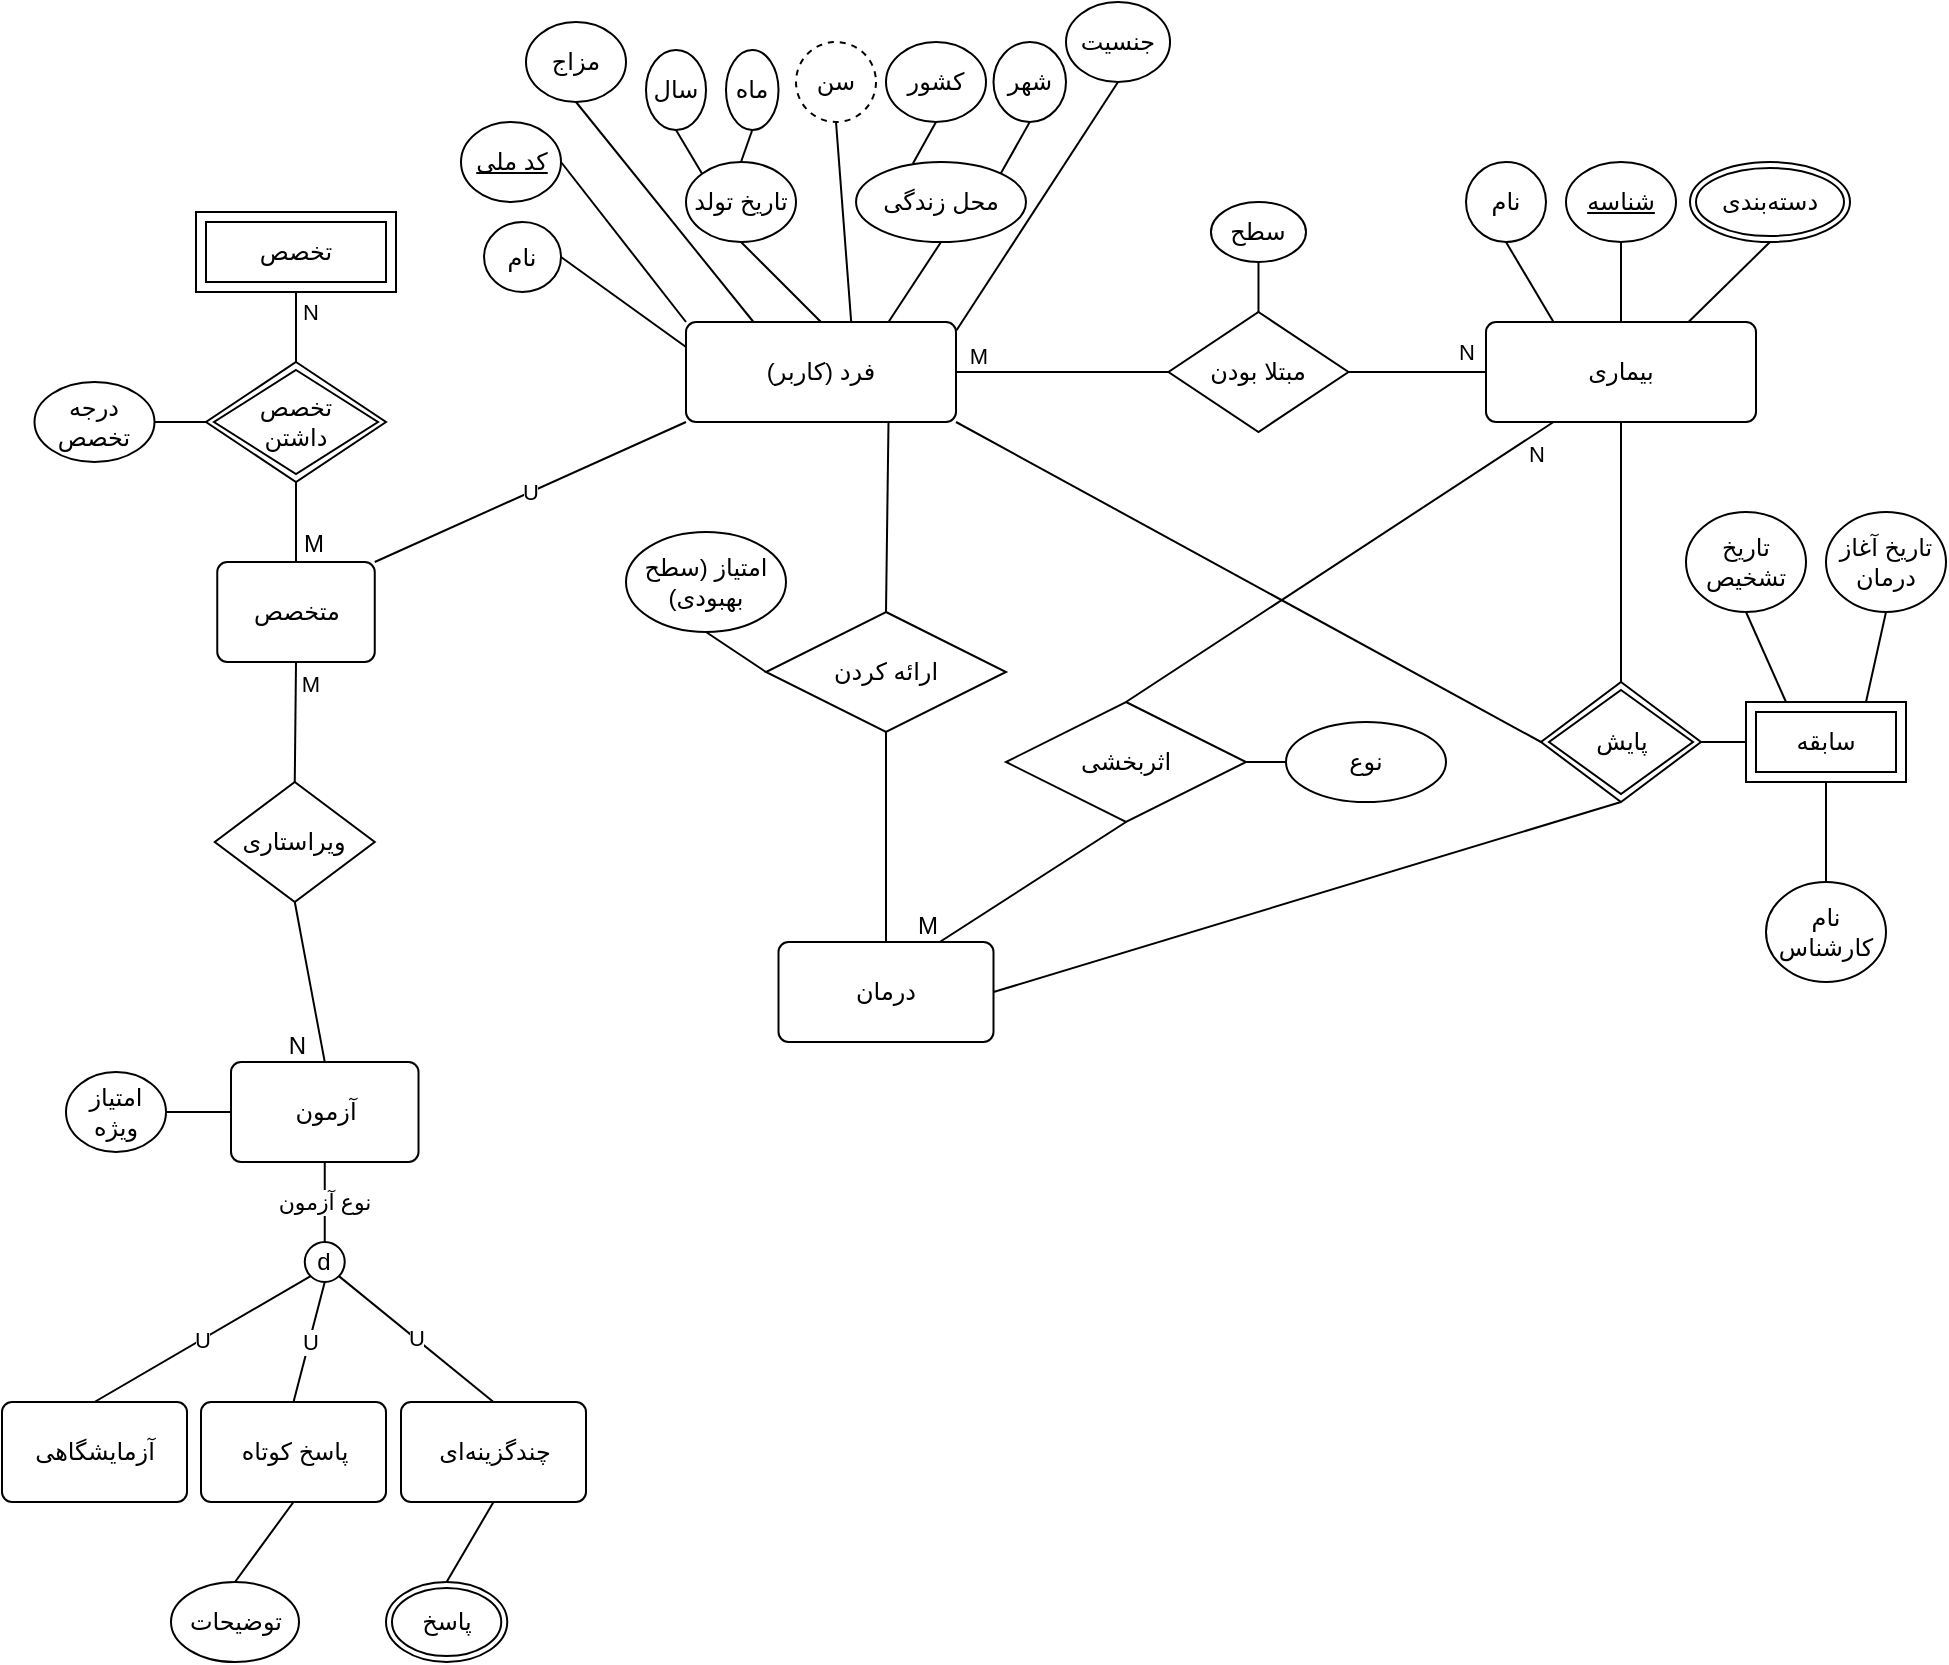 <mxfile compressed="false" version="16.0.0" type="device">
  <diagram id="R2lEEEUBdFMjLlhIrx00" name="Page-1">
    <mxGraphModel dx="347" dy="1337" grid="1" gridSize="10" guides="1" tooltips="1" connect="1" arrows="1" fold="1" page="1" pageScale="1" pageWidth="850" pageHeight="1100" math="0" shadow="0" extFonts="Permanent Marker^https://fonts.googleapis.com/css?family=Permanent+Marker">
      <root>
        <mxCell id="0" />
        <mxCell id="1" parent="0" />
        <mxCell id="sVlaK4R8TNGXsEOWWM8I-3" value="&lt;div&gt;فرد (کاربر)&lt;/div&gt;" style="rounded=1;arcSize=10;whiteSpace=wrap;html=1;align=center;" parent="1" vertex="1">
          <mxGeometry x="350" y="110" width="135" height="50" as="geometry" />
        </mxCell>
        <mxCell id="sVlaK4R8TNGXsEOWWM8I-7" value="" style="endArrow=none;html=1;rounded=0;exitX=1.002;exitY=0.083;exitDx=0;exitDy=0;entryX=0.5;entryY=1;entryDx=0;entryDy=0;exitPerimeter=0;" parent="1" source="sVlaK4R8TNGXsEOWWM8I-3" target="sVlaK4R8TNGXsEOWWM8I-8" edge="1">
          <mxGeometry relative="1" as="geometry">
            <mxPoint x="310" y="140" as="sourcePoint" />
            <mxPoint x="440" y="120" as="targetPoint" />
          </mxGeometry>
        </mxCell>
        <mxCell id="sVlaK4R8TNGXsEOWWM8I-8" value="&lt;div&gt;جنسیت&lt;/div&gt;" style="ellipse;whiteSpace=wrap;html=1;align=center;" parent="1" vertex="1">
          <mxGeometry x="540" y="-50" width="52.02" height="40" as="geometry" />
        </mxCell>
        <mxCell id="sVlaK4R8TNGXsEOWWM8I-9" value="" style="endArrow=none;html=1;rounded=0;exitX=0.75;exitY=0;exitDx=0;exitDy=0;entryX=0.5;entryY=1;entryDx=0;entryDy=0;" parent="1" source="sVlaK4R8TNGXsEOWWM8I-3" target="sVlaK4R8TNGXsEOWWM8I-10" edge="1">
          <mxGeometry relative="1" as="geometry">
            <mxPoint x="437.995" y="110.0" as="sourcePoint" />
            <mxPoint x="364.98" y="121.92" as="targetPoint" />
          </mxGeometry>
        </mxCell>
        <mxCell id="sVlaK4R8TNGXsEOWWM8I-10" value="&lt;div&gt;محل زندگی&lt;/div&gt;" style="ellipse;whiteSpace=wrap;html=1;align=center;" parent="1" vertex="1">
          <mxGeometry x="435.02" y="30" width="84.98" height="40" as="geometry" />
        </mxCell>
        <mxCell id="sVlaK4R8TNGXsEOWWM8I-11" value="" style="endArrow=none;html=1;rounded=0;entryX=0.334;entryY=0.021;entryDx=0;entryDy=0;exitX=0.5;exitY=1;exitDx=0;exitDy=0;entryPerimeter=0;" parent="1" source="sVlaK4R8TNGXsEOWWM8I-14" target="sVlaK4R8TNGXsEOWWM8I-10" edge="1">
          <mxGeometry relative="1" as="geometry">
            <mxPoint x="410" y="-50" as="sourcePoint" />
            <mxPoint x="470" y="40" as="targetPoint" />
          </mxGeometry>
        </mxCell>
        <mxCell id="sVlaK4R8TNGXsEOWWM8I-12" value="" style="endArrow=none;html=1;rounded=0;entryX=1;entryY=0;entryDx=0;entryDy=0;exitX=0.5;exitY=1;exitDx=0;exitDy=0;" parent="1" source="sVlaK4R8TNGXsEOWWM8I-13" target="sVlaK4R8TNGXsEOWWM8I-10" edge="1">
          <mxGeometry relative="1" as="geometry">
            <mxPoint x="510" y="-50" as="sourcePoint" />
            <mxPoint x="442.484" y="45.84" as="targetPoint" />
          </mxGeometry>
        </mxCell>
        <mxCell id="sVlaK4R8TNGXsEOWWM8I-13" value="&lt;div&gt;شهر&lt;/div&gt;" style="ellipse;whiteSpace=wrap;html=1;align=center;" parent="1" vertex="1">
          <mxGeometry x="503.75" y="-30" width="36.25" height="40" as="geometry" />
        </mxCell>
        <mxCell id="sVlaK4R8TNGXsEOWWM8I-14" value="کشور" style="ellipse;whiteSpace=wrap;html=1;align=center;" parent="1" vertex="1">
          <mxGeometry x="450" y="-30" width="50" height="40" as="geometry" />
        </mxCell>
        <mxCell id="sVlaK4R8TNGXsEOWWM8I-15" value="" style="endArrow=none;html=1;rounded=0;entryX=0.5;entryY=0;entryDx=0;entryDy=0;exitX=0.5;exitY=1;exitDx=0;exitDy=0;" parent="1" source="sVlaK4R8TNGXsEOWWM8I-16" target="sVlaK4R8TNGXsEOWWM8I-3" edge="1">
          <mxGeometry relative="1" as="geometry">
            <mxPoint x="380" y="50" as="sourcePoint" />
            <mxPoint x="470" y="40" as="targetPoint" />
          </mxGeometry>
        </mxCell>
        <mxCell id="sVlaK4R8TNGXsEOWWM8I-16" value="تاریخ تولد" style="ellipse;whiteSpace=wrap;html=1;align=center;" parent="1" vertex="1">
          <mxGeometry x="350" y="30" width="55" height="40" as="geometry" />
        </mxCell>
        <mxCell id="sVlaK4R8TNGXsEOWWM8I-18" value="مزاج" style="ellipse;whiteSpace=wrap;html=1;align=center;" parent="1" vertex="1">
          <mxGeometry x="270" y="-40" width="50" height="40" as="geometry" />
        </mxCell>
        <mxCell id="sVlaK4R8TNGXsEOWWM8I-20" value="" style="endArrow=none;html=1;rounded=0;exitX=0.5;exitY=1;exitDx=0;exitDy=0;entryX=0.25;entryY=0;entryDx=0;entryDy=0;" parent="1" source="sVlaK4R8TNGXsEOWWM8I-18" target="sVlaK4R8TNGXsEOWWM8I-3" edge="1">
          <mxGeometry relative="1" as="geometry">
            <mxPoint x="310" y="40" as="sourcePoint" />
            <mxPoint x="470" y="40" as="targetPoint" />
          </mxGeometry>
        </mxCell>
        <mxCell id="sVlaK4R8TNGXsEOWWM8I-24" value="U" style="endArrow=none;html=1;rounded=0;entryX=0;entryY=1;entryDx=0;entryDy=0;exitX=1;exitY=0;exitDx=0;exitDy=0;" parent="1" source="sVlaK4R8TNGXsEOWWM8I-25" target="sVlaK4R8TNGXsEOWWM8I-3" edge="1">
          <mxGeometry width="50" height="50" relative="1" as="geometry">
            <mxPoint x="350" y="280" as="sourcePoint" />
            <mxPoint x="382.5" y="200" as="targetPoint" />
          </mxGeometry>
        </mxCell>
        <mxCell id="sVlaK4R8TNGXsEOWWM8I-25" value="&lt;div&gt;متخصص&lt;/div&gt;" style="rounded=1;arcSize=10;whiteSpace=wrap;html=1;align=center;" parent="1" vertex="1">
          <mxGeometry x="115.63" y="230" width="78.75" height="50" as="geometry" />
        </mxCell>
        <mxCell id="sVlaK4R8TNGXsEOWWM8I-28" value="" style="endArrow=none;html=1;rounded=0;exitX=0;exitY=0.5;exitDx=0;exitDy=0;entryX=1;entryY=0.5;entryDx=0;entryDy=0;" parent="1" source="sVlaK4R8TNGXsEOWWM8I-153" target="sVlaK4R8TNGXsEOWWM8I-29" edge="1">
          <mxGeometry relative="1" as="geometry">
            <mxPoint x="105.389" y="155.79" as="sourcePoint" />
            <mxPoint x="49.73" y="270" as="targetPoint" />
          </mxGeometry>
        </mxCell>
        <mxCell id="sVlaK4R8TNGXsEOWWM8I-29" value="&lt;div&gt;درجه تخصص&lt;/div&gt;" style="ellipse;whiteSpace=wrap;html=1;align=center;" parent="1" vertex="1">
          <mxGeometry x="24.25" y="140" width="60" height="40" as="geometry" />
        </mxCell>
        <mxCell id="sVlaK4R8TNGXsEOWWM8I-36" value="&lt;div&gt;بیماری&lt;/div&gt;" style="rounded=1;arcSize=10;whiteSpace=wrap;html=1;align=center;" parent="1" vertex="1">
          <mxGeometry x="750" y="110" width="135" height="50" as="geometry" />
        </mxCell>
        <mxCell id="sVlaK4R8TNGXsEOWWM8I-37" value="درمان" style="rounded=1;arcSize=10;whiteSpace=wrap;html=1;align=center;" parent="1" vertex="1">
          <mxGeometry x="396.25" y="420" width="107.5" height="50" as="geometry" />
        </mxCell>
        <mxCell id="sVlaK4R8TNGXsEOWWM8I-38" value="آزمون" style="rounded=1;arcSize=10;whiteSpace=wrap;html=1;align=center;" parent="1" vertex="1">
          <mxGeometry x="122.5" y="480" width="93.75" height="50" as="geometry" />
        </mxCell>
        <mxCell id="sVlaK4R8TNGXsEOWWM8I-39" value="سابقه" style="shape=ext;margin=3;double=1;whiteSpace=wrap;html=1;align=center;" parent="1" vertex="1">
          <mxGeometry x="880" y="300" width="80" height="40" as="geometry" />
        </mxCell>
        <mxCell id="sVlaK4R8TNGXsEOWWM8I-41" value="" style="endArrow=none;html=1;rounded=0;exitX=0.5;exitY=0;exitDx=0;exitDy=0;entryX=0.5;entryY=1;entryDx=0;entryDy=0;" parent="1" source="sVlaK4R8TNGXsEOWWM8I-43" target="sVlaK4R8TNGXsEOWWM8I-42" edge="1">
          <mxGeometry relative="1" as="geometry">
            <mxPoint x="650" y="84.15" as="sourcePoint" />
            <mxPoint x="629.73" y="90" as="targetPoint" />
          </mxGeometry>
        </mxCell>
        <mxCell id="sVlaK4R8TNGXsEOWWM8I-42" value="&lt;div&gt;سطح&lt;/div&gt;" style="ellipse;whiteSpace=wrap;html=1;align=center;" parent="1" vertex="1">
          <mxGeometry x="612.48" y="50" width="47.52" height="30" as="geometry" />
        </mxCell>
        <mxCell id="sVlaK4R8TNGXsEOWWM8I-43" value="مبتلا بودن" style="shape=rhombus;perimeter=rhombusPerimeter;whiteSpace=wrap;html=1;align=center;" parent="1" vertex="1">
          <mxGeometry x="591.24" y="105" width="90" height="60" as="geometry" />
        </mxCell>
        <mxCell id="sVlaK4R8TNGXsEOWWM8I-45" value="" style="endArrow=none;html=1;rounded=0;entryX=0;entryY=0.5;entryDx=0;entryDy=0;exitX=1;exitY=0.5;exitDx=0;exitDy=0;" parent="1" source="sVlaK4R8TNGXsEOWWM8I-43" target="sVlaK4R8TNGXsEOWWM8I-36" edge="1">
          <mxGeometry relative="1" as="geometry">
            <mxPoint x="470" y="145" as="sourcePoint" />
            <mxPoint x="530" y="145" as="targetPoint" />
          </mxGeometry>
        </mxCell>
        <mxCell id="sVlaK4R8TNGXsEOWWM8I-123" value="&lt;div&gt;N&lt;/div&gt;" style="edgeLabel;html=1;align=center;verticalAlign=middle;resizable=0;points=[];labelBackgroundColor=none;" parent="sVlaK4R8TNGXsEOWWM8I-45" vertex="1" connectable="0">
          <mxGeometry x="0.759" y="1" relative="1" as="geometry">
            <mxPoint x="-2" y="-9" as="offset" />
          </mxGeometry>
        </mxCell>
        <mxCell id="sVlaK4R8TNGXsEOWWM8I-46" value="ویراستاری" style="shape=rhombus;perimeter=rhombusPerimeter;whiteSpace=wrap;html=1;align=center;" parent="1" vertex="1">
          <mxGeometry x="114.38" y="340" width="80" height="60" as="geometry" />
        </mxCell>
        <mxCell id="sVlaK4R8TNGXsEOWWM8I-47" value="" style="endArrow=none;html=1;rounded=0;exitX=0.5;exitY=1;exitDx=0;exitDy=0;entryX=0.5;entryY=0;entryDx=0;entryDy=0;" parent="1" source="sVlaK4R8TNGXsEOWWM8I-25" target="sVlaK4R8TNGXsEOWWM8I-46" edge="1">
          <mxGeometry relative="1" as="geometry">
            <mxPoint x="230" y="360" as="sourcePoint" />
            <mxPoint x="390" y="360" as="targetPoint" />
          </mxGeometry>
        </mxCell>
        <mxCell id="sVlaK4R8TNGXsEOWWM8I-88" value="M" style="edgeLabel;html=1;align=center;verticalAlign=middle;resizable=0;points=[];labelBackgroundColor=none;" parent="sVlaK4R8TNGXsEOWWM8I-47" vertex="1" connectable="0">
          <mxGeometry x="-0.886" y="2" relative="1" as="geometry">
            <mxPoint x="5" y="7" as="offset" />
          </mxGeometry>
        </mxCell>
        <mxCell id="sVlaK4R8TNGXsEOWWM8I-49" value="نوع آزمون" style="endArrow=none;html=1;rounded=0;exitX=0.5;exitY=1;exitDx=0;exitDy=0;entryX=0.5;entryY=0;entryDx=0;entryDy=0;" parent="1" source="sVlaK4R8TNGXsEOWWM8I-38" target="sVlaK4R8TNGXsEOWWM8I-50" edge="1">
          <mxGeometry relative="1" as="geometry">
            <mxPoint x="200" y="540" as="sourcePoint" />
            <mxPoint x="175.5" y="610" as="targetPoint" />
          </mxGeometry>
        </mxCell>
        <mxCell id="sVlaK4R8TNGXsEOWWM8I-50" value="d" style="ellipse;whiteSpace=wrap;html=1;aspect=fixed;" parent="1" vertex="1">
          <mxGeometry x="159.38" y="570" width="20" height="20" as="geometry" />
        </mxCell>
        <mxCell id="sVlaK4R8TNGXsEOWWM8I-51" value="U" style="endArrow=none;html=1;rounded=0;entryX=0;entryY=1;entryDx=0;entryDy=0;exitX=0.5;exitY=0;exitDx=0;exitDy=0;" parent="1" source="sVlaK4R8TNGXsEOWWM8I-54" target="sVlaK4R8TNGXsEOWWM8I-50" edge="1">
          <mxGeometry width="50" height="50" relative="1" as="geometry">
            <mxPoint x="107.5" y="640" as="sourcePoint" />
            <mxPoint x="177.929" y="597.071" as="targetPoint" />
          </mxGeometry>
        </mxCell>
        <mxCell id="sVlaK4R8TNGXsEOWWM8I-54" value="آزمایشگاهی" style="rounded=1;arcSize=10;whiteSpace=wrap;html=1;align=center;" parent="1" vertex="1">
          <mxGeometry x="8" y="650" width="92.5" height="50" as="geometry" />
        </mxCell>
        <mxCell id="sVlaK4R8TNGXsEOWWM8I-55" value="پاسخ کوتاه" style="rounded=1;arcSize=10;whiteSpace=wrap;html=1;align=center;" parent="1" vertex="1">
          <mxGeometry x="107.5" y="650" width="92.5" height="50" as="geometry" />
        </mxCell>
        <mxCell id="sVlaK4R8TNGXsEOWWM8I-56" value="چندگزینه‌ای" style="rounded=1;arcSize=10;whiteSpace=wrap;html=1;align=center;" parent="1" vertex="1">
          <mxGeometry x="207.5" y="650" width="92.5" height="50" as="geometry" />
        </mxCell>
        <mxCell id="sVlaK4R8TNGXsEOWWM8I-57" value="U" style="endArrow=none;html=1;rounded=0;entryX=0.5;entryY=1;entryDx=0;entryDy=0;exitX=0.5;exitY=0;exitDx=0;exitDy=0;" parent="1" source="sVlaK4R8TNGXsEOWWM8I-55" target="sVlaK4R8TNGXsEOWWM8I-50" edge="1">
          <mxGeometry width="50" height="50" relative="1" as="geometry">
            <mxPoint x="110.0" y="660" as="sourcePoint" />
            <mxPoint x="209.179" y="597.071" as="targetPoint" />
          </mxGeometry>
        </mxCell>
        <mxCell id="sVlaK4R8TNGXsEOWWM8I-58" value="U" style="endArrow=none;html=1;rounded=0;entryX=1;entryY=1;entryDx=0;entryDy=0;exitX=0.5;exitY=0;exitDx=0;exitDy=0;" parent="1" source="sVlaK4R8TNGXsEOWWM8I-56" target="sVlaK4R8TNGXsEOWWM8I-50" edge="1">
          <mxGeometry width="50" height="50" relative="1" as="geometry">
            <mxPoint x="120.0" y="670" as="sourcePoint" />
            <mxPoint x="219.179" y="607.071" as="targetPoint" />
          </mxGeometry>
        </mxCell>
        <mxCell id="sVlaK4R8TNGXsEOWWM8I-59" value="" style="endArrow=none;html=1;rounded=0;entryX=0.5;entryY=1;entryDx=0;entryDy=0;exitX=0.5;exitY=0;exitDx=0;exitDy=0;" parent="1" source="sVlaK4R8TNGXsEOWWM8I-60" target="sVlaK4R8TNGXsEOWWM8I-56" edge="1">
          <mxGeometry relative="1" as="geometry">
            <mxPoint x="314" y="740" as="sourcePoint" />
            <mxPoint x="370" y="710" as="targetPoint" />
          </mxGeometry>
        </mxCell>
        <mxCell id="sVlaK4R8TNGXsEOWWM8I-60" value="پاسخ" style="ellipse;shape=doubleEllipse;margin=3;whiteSpace=wrap;html=1;align=center;" parent="1" vertex="1">
          <mxGeometry x="200" y="740" width="60.63" height="40" as="geometry" />
        </mxCell>
        <mxCell id="sVlaK4R8TNGXsEOWWM8I-61" value="" style="endArrow=none;html=1;rounded=0;exitX=0.5;exitY=1;exitDx=0;exitDy=0;entryX=0.5;entryY=0;entryDx=0;entryDy=0;" parent="1" source="sVlaK4R8TNGXsEOWWM8I-55" target="sVlaK4R8TNGXsEOWWM8I-62" edge="1">
          <mxGeometry relative="1" as="geometry">
            <mxPoint x="140" y="740" as="sourcePoint" />
            <mxPoint x="206" y="740" as="targetPoint" />
          </mxGeometry>
        </mxCell>
        <mxCell id="sVlaK4R8TNGXsEOWWM8I-62" value="توضیحات" style="ellipse;whiteSpace=wrap;html=1;align=center;" parent="1" vertex="1">
          <mxGeometry x="92.5" y="740" width="64" height="40" as="geometry" />
        </mxCell>
        <mxCell id="sVlaK4R8TNGXsEOWWM8I-63" value="" style="endArrow=none;html=1;rounded=0;entryX=0;entryY=0.5;entryDx=0;entryDy=0;exitX=1;exitY=0.5;exitDx=0;exitDy=0;" parent="1" source="sVlaK4R8TNGXsEOWWM8I-64" target="sVlaK4R8TNGXsEOWWM8I-38" edge="1">
          <mxGeometry relative="1" as="geometry">
            <mxPoint x="90" y="505" as="sourcePoint" />
            <mxPoint x="180" y="520" as="targetPoint" />
          </mxGeometry>
        </mxCell>
        <mxCell id="sVlaK4R8TNGXsEOWWM8I-64" value="امتیاز ویژه" style="ellipse;whiteSpace=wrap;html=1;align=center;" parent="1" vertex="1">
          <mxGeometry x="40" y="485" width="50" height="40" as="geometry" />
        </mxCell>
        <mxCell id="sVlaK4R8TNGXsEOWWM8I-68" value="" style="endArrow=none;html=1;rounded=0;exitX=0.5;exitY=1;exitDx=0;exitDy=0;entryX=0.5;entryY=0;entryDx=0;entryDy=0;" parent="1" source="sVlaK4R8TNGXsEOWWM8I-46" target="sVlaK4R8TNGXsEOWWM8I-38" edge="1">
          <mxGeometry relative="1" as="geometry">
            <mxPoint x="210" y="450" as="sourcePoint" />
            <mxPoint x="370" y="450" as="targetPoint" />
          </mxGeometry>
        </mxCell>
        <mxCell id="sVlaK4R8TNGXsEOWWM8I-69" value="" style="resizable=0;html=1;align=left;verticalAlign=bottom;" parent="sVlaK4R8TNGXsEOWWM8I-68" connectable="0" vertex="1">
          <mxGeometry x="-1" relative="1" as="geometry" />
        </mxCell>
        <mxCell id="sVlaK4R8TNGXsEOWWM8I-70" value="N" style="resizable=0;html=1;align=right;verticalAlign=bottom;" parent="sVlaK4R8TNGXsEOWWM8I-68" connectable="0" vertex="1">
          <mxGeometry x="1" relative="1" as="geometry">
            <mxPoint x="-9" as="offset" />
          </mxGeometry>
        </mxCell>
        <mxCell id="sVlaK4R8TNGXsEOWWM8I-71" value="" style="endArrow=none;html=1;rounded=0;exitX=0;exitY=0.5;exitDx=0;exitDy=0;entryX=0.5;entryY=1;entryDx=0;entryDy=0;" parent="1" source="sVlaK4R8TNGXsEOWWM8I-73" target="sVlaK4R8TNGXsEOWWM8I-87" edge="1">
          <mxGeometry relative="1" as="geometry">
            <mxPoint x="550" y="350" as="sourcePoint" />
            <mxPoint x="540" y="340" as="targetPoint" />
          </mxGeometry>
        </mxCell>
        <mxCell id="sVlaK4R8TNGXsEOWWM8I-73" value="ارائه کردن" style="shape=rhombus;perimeter=rhombusPerimeter;whiteSpace=wrap;html=1;align=center;" parent="1" vertex="1">
          <mxGeometry x="390" y="255" width="120" height="60" as="geometry" />
        </mxCell>
        <mxCell id="sVlaK4R8TNGXsEOWWM8I-74" value="" style="endArrow=none;html=1;rounded=0;exitX=0.75;exitY=1;exitDx=0;exitDy=0;entryX=0.5;entryY=0;entryDx=0;entryDy=0;" parent="1" source="sVlaK4R8TNGXsEOWWM8I-3" target="sVlaK4R8TNGXsEOWWM8I-73" edge="1">
          <mxGeometry relative="1" as="geometry">
            <mxPoint x="540.89" y="245" as="sourcePoint" />
            <mxPoint x="724.64" y="295" as="targetPoint" />
          </mxGeometry>
        </mxCell>
        <mxCell id="sVlaK4R8TNGXsEOWWM8I-75" value="" style="endArrow=none;html=1;rounded=0;exitX=0.5;exitY=1;exitDx=0;exitDy=0;entryX=0.5;entryY=0;entryDx=0;entryDy=0;" parent="1" source="sVlaK4R8TNGXsEOWWM8I-73" target="sVlaK4R8TNGXsEOWWM8I-37" edge="1">
          <mxGeometry relative="1" as="geometry">
            <mxPoint x="544.64" y="385" as="sourcePoint" />
            <mxPoint x="541.515" y="415" as="targetPoint" />
          </mxGeometry>
        </mxCell>
        <mxCell id="sVlaK4R8TNGXsEOWWM8I-76" value="" style="resizable=0;html=1;align=left;verticalAlign=bottom;" parent="sVlaK4R8TNGXsEOWWM8I-75" connectable="0" vertex="1">
          <mxGeometry x="-1" relative="1" as="geometry" />
        </mxCell>
        <mxCell id="sVlaK4R8TNGXsEOWWM8I-77" value="" style="resizable=0;html=1;align=right;verticalAlign=bottom;" parent="sVlaK4R8TNGXsEOWWM8I-75" connectable="0" vertex="1">
          <mxGeometry x="1" relative="1" as="geometry" />
        </mxCell>
        <mxCell id="sVlaK4R8TNGXsEOWWM8I-87" value="امتیاز (سطح بهبودی)" style="ellipse;whiteSpace=wrap;html=1;align=center;" parent="1" vertex="1">
          <mxGeometry x="320" y="215" width="80" height="50" as="geometry" />
        </mxCell>
        <mxCell id="sVlaK4R8TNGXsEOWWM8I-90" value="پایش" style="shape=rhombus;double=1;perimeter=rhombusPerimeter;whiteSpace=wrap;html=1;align=center;labelBackgroundColor=none;" parent="1" vertex="1">
          <mxGeometry x="777.5" y="290" width="80" height="60" as="geometry" />
        </mxCell>
        <mxCell id="sVlaK4R8TNGXsEOWWM8I-91" value="" style="endArrow=none;html=1;rounded=0;exitX=1;exitY=1;exitDx=0;exitDy=0;entryX=0;entryY=0.5;entryDx=0;entryDy=0;" parent="1" source="sVlaK4R8TNGXsEOWWM8I-3" target="sVlaK4R8TNGXsEOWWM8I-90" edge="1">
          <mxGeometry relative="1" as="geometry">
            <mxPoint x="810" y="290" as="sourcePoint" />
            <mxPoint x="970" y="290" as="targetPoint" />
          </mxGeometry>
        </mxCell>
        <mxCell id="sVlaK4R8TNGXsEOWWM8I-92" value="" style="endArrow=none;html=1;rounded=0;exitX=0.5;exitY=0;exitDx=0;exitDy=0;entryX=0.5;entryY=1;entryDx=0;entryDy=0;" parent="1" source="sVlaK4R8TNGXsEOWWM8I-90" target="sVlaK4R8TNGXsEOWWM8I-36" edge="1">
          <mxGeometry relative="1" as="geometry">
            <mxPoint x="495" y="170.0" as="sourcePoint" />
            <mxPoint x="750" y="330" as="targetPoint" />
          </mxGeometry>
        </mxCell>
        <mxCell id="sVlaK4R8TNGXsEOWWM8I-93" value="" style="endArrow=none;html=1;rounded=0;exitX=1;exitY=0.5;exitDx=0;exitDy=0;entryX=0.5;entryY=1;entryDx=0;entryDy=0;" parent="1" source="sVlaK4R8TNGXsEOWWM8I-37" target="sVlaK4R8TNGXsEOWWM8I-90" edge="1">
          <mxGeometry relative="1" as="geometry">
            <mxPoint x="505" y="180.0" as="sourcePoint" />
            <mxPoint x="760" y="340" as="targetPoint" />
          </mxGeometry>
        </mxCell>
        <mxCell id="sVlaK4R8TNGXsEOWWM8I-94" value="" style="endArrow=none;html=1;rounded=0;exitX=1;exitY=0.5;exitDx=0;exitDy=0;entryX=0;entryY=0.5;entryDx=0;entryDy=0;" parent="1" source="sVlaK4R8TNGXsEOWWM8I-90" target="sVlaK4R8TNGXsEOWWM8I-39" edge="1">
          <mxGeometry relative="1" as="geometry">
            <mxPoint x="515" y="190.0" as="sourcePoint" />
            <mxPoint x="770" y="350" as="targetPoint" />
          </mxGeometry>
        </mxCell>
        <mxCell id="sVlaK4R8TNGXsEOWWM8I-95" value="" style="endArrow=none;html=1;rounded=0;exitX=0.5;exitY=1;exitDx=0;exitDy=0;entryX=0.5;entryY=0;entryDx=0;entryDy=0;" parent="1" source="sVlaK4R8TNGXsEOWWM8I-39" target="sVlaK4R8TNGXsEOWWM8I-96" edge="1">
          <mxGeometry relative="1" as="geometry">
            <mxPoint x="1235.27" y="374.15" as="sourcePoint" />
            <mxPoint x="1190" y="380" as="targetPoint" />
          </mxGeometry>
        </mxCell>
        <mxCell id="sVlaK4R8TNGXsEOWWM8I-96" value="نام کارشناس" style="ellipse;whiteSpace=wrap;html=1;align=center;" parent="1" vertex="1">
          <mxGeometry x="890" y="390" width="60" height="50" as="geometry" />
        </mxCell>
        <mxCell id="sVlaK4R8TNGXsEOWWM8I-103" value="" style="endArrow=none;html=1;rounded=0;entryX=0.25;entryY=0;entryDx=0;entryDy=0;exitX=0.5;exitY=1;exitDx=0;exitDy=0;" parent="1" source="sVlaK4R8TNGXsEOWWM8I-104" target="sVlaK4R8TNGXsEOWWM8I-39" edge="1">
          <mxGeometry relative="1" as="geometry">
            <mxPoint x="855" y="230" as="sourcePoint" />
            <mxPoint x="892.5" y="290.0" as="targetPoint" />
          </mxGeometry>
        </mxCell>
        <mxCell id="sVlaK4R8TNGXsEOWWM8I-104" value="&lt;div&gt;تاریخ&lt;/div&gt;&lt;div&gt;تشخیص&lt;br&gt;&lt;/div&gt;" style="ellipse;whiteSpace=wrap;html=1;align=center;" parent="1" vertex="1">
          <mxGeometry x="850" y="205" width="60" height="50" as="geometry" />
        </mxCell>
        <mxCell id="sVlaK4R8TNGXsEOWWM8I-105" value="تاریخ آغاز درمان" style="ellipse;whiteSpace=wrap;html=1;align=center;" parent="1" vertex="1">
          <mxGeometry x="920" y="205" width="60" height="50" as="geometry" />
        </mxCell>
        <mxCell id="sVlaK4R8TNGXsEOWWM8I-106" value="" style="endArrow=none;html=1;rounded=0;exitX=0.5;exitY=1;exitDx=0;exitDy=0;entryX=0.75;entryY=0;entryDx=0;entryDy=0;" parent="1" source="sVlaK4R8TNGXsEOWWM8I-105" target="sVlaK4R8TNGXsEOWWM8I-39" edge="1">
          <mxGeometry relative="1" as="geometry">
            <mxPoint x="1060" y="300" as="sourcePoint" />
            <mxPoint x="1133.75" y="370.0" as="targetPoint" />
          </mxGeometry>
        </mxCell>
        <mxCell id="sVlaK4R8TNGXsEOWWM8I-111" value="اثربخشی" style="shape=rhombus;perimeter=rhombusPerimeter;whiteSpace=wrap;html=1;align=center;" parent="1" vertex="1">
          <mxGeometry x="510" y="300" width="120" height="60" as="geometry" />
        </mxCell>
        <mxCell id="sVlaK4R8TNGXsEOWWM8I-112" value="" style="endArrow=none;html=1;rounded=0;exitX=0.25;exitY=1;exitDx=0;exitDy=0;entryX=0.5;entryY=0;entryDx=0;entryDy=0;" parent="1" source="sVlaK4R8TNGXsEOWWM8I-36" target="sVlaK4R8TNGXsEOWWM8I-111" edge="1">
          <mxGeometry relative="1" as="geometry">
            <mxPoint x="556.25" y="290" as="sourcePoint" />
            <mxPoint x="740" y="340" as="targetPoint" />
          </mxGeometry>
        </mxCell>
        <mxCell id="sVlaK4R8TNGXsEOWWM8I-113" value="N" style="edgeLabel;html=1;align=center;verticalAlign=middle;resizable=0;points=[];labelBackgroundColor=none;" parent="sVlaK4R8TNGXsEOWWM8I-112" vertex="1" connectable="0">
          <mxGeometry x="-0.886" y="2" relative="1" as="geometry">
            <mxPoint x="2" y="6" as="offset" />
          </mxGeometry>
        </mxCell>
        <mxCell id="sVlaK4R8TNGXsEOWWM8I-114" value="" style="endArrow=none;html=1;rounded=0;exitX=0.5;exitY=1;exitDx=0;exitDy=0;entryX=0.75;entryY=0;entryDx=0;entryDy=0;" parent="1" source="sVlaK4R8TNGXsEOWWM8I-111" target="sVlaK4R8TNGXsEOWWM8I-37" edge="1">
          <mxGeometry relative="1" as="geometry">
            <mxPoint x="560" y="430" as="sourcePoint" />
            <mxPoint x="519.375" y="460" as="targetPoint" />
          </mxGeometry>
        </mxCell>
        <mxCell id="sVlaK4R8TNGXsEOWWM8I-115" value="" style="resizable=0;html=1;align=left;verticalAlign=bottom;" parent="sVlaK4R8TNGXsEOWWM8I-114" connectable="0" vertex="1">
          <mxGeometry x="-1" relative="1" as="geometry" />
        </mxCell>
        <mxCell id="sVlaK4R8TNGXsEOWWM8I-116" value="M" style="resizable=0;html=1;align=right;verticalAlign=bottom;" parent="sVlaK4R8TNGXsEOWWM8I-114" connectable="0" vertex="1">
          <mxGeometry x="1" relative="1" as="geometry" />
        </mxCell>
        <mxCell id="sVlaK4R8TNGXsEOWWM8I-117" value="" style="endArrow=none;html=1;rounded=0;exitX=1;exitY=0.5;exitDx=0;exitDy=0;entryX=0;entryY=0.5;entryDx=0;entryDy=0;" parent="1" source="sVlaK4R8TNGXsEOWWM8I-111" target="Q4Wg1zKSu5OOe2htZJlR-1" edge="1">
          <mxGeometry relative="1" as="geometry">
            <mxPoint x="630" y="330" as="sourcePoint" />
            <mxPoint x="655" y="330" as="targetPoint" />
          </mxGeometry>
        </mxCell>
        <mxCell id="sVlaK4R8TNGXsEOWWM8I-118" value="" style="resizable=0;html=1;align=left;verticalAlign=bottom;" parent="sVlaK4R8TNGXsEOWWM8I-117" connectable="0" vertex="1">
          <mxGeometry x="-1" relative="1" as="geometry" />
        </mxCell>
        <mxCell id="sVlaK4R8TNGXsEOWWM8I-125" value="" style="endArrow=none;html=1;rounded=0;entryX=1;entryY=0.5;entryDx=0;entryDy=0;exitX=0;exitY=0.5;exitDx=0;exitDy=0;" parent="1" source="sVlaK4R8TNGXsEOWWM8I-43" target="sVlaK4R8TNGXsEOWWM8I-3" edge="1">
          <mxGeometry relative="1" as="geometry">
            <mxPoint x="691.24" y="145" as="sourcePoint" />
            <mxPoint x="760" y="145" as="targetPoint" />
          </mxGeometry>
        </mxCell>
        <mxCell id="sVlaK4R8TNGXsEOWWM8I-126" value="&lt;div&gt;M&lt;/div&gt;" style="edgeLabel;html=1;align=center;verticalAlign=middle;resizable=0;points=[];labelBackgroundColor=none;" parent="sVlaK4R8TNGXsEOWWM8I-125" vertex="1" connectable="0">
          <mxGeometry x="0.759" y="1" relative="1" as="geometry">
            <mxPoint x="-2" y="-9" as="offset" />
          </mxGeometry>
        </mxCell>
        <mxCell id="sVlaK4R8TNGXsEOWWM8I-127" value="" style="endArrow=none;html=1;rounded=0;exitX=0.25;exitY=0;exitDx=0;exitDy=0;entryX=0.5;entryY=1;entryDx=0;entryDy=0;" parent="1" source="sVlaK4R8TNGXsEOWWM8I-36" target="sVlaK4R8TNGXsEOWWM8I-128" edge="1">
          <mxGeometry relative="1" as="geometry">
            <mxPoint x="775.27" y="74.15" as="sourcePoint" />
            <mxPoint x="730" y="80" as="targetPoint" />
          </mxGeometry>
        </mxCell>
        <mxCell id="sVlaK4R8TNGXsEOWWM8I-128" value="&lt;div&gt;نام&lt;/div&gt;" style="ellipse;whiteSpace=wrap;html=1;align=center;" parent="1" vertex="1">
          <mxGeometry x="740" y="30" width="40" height="40" as="geometry" />
        </mxCell>
        <mxCell id="sVlaK4R8TNGXsEOWWM8I-130" value="شناسه" style="ellipse;whiteSpace=wrap;html=1;align=center;fontStyle=4;labelBackgroundColor=none;" parent="1" vertex="1">
          <mxGeometry x="790" y="30" width="55" height="40" as="geometry" />
        </mxCell>
        <mxCell id="sVlaK4R8TNGXsEOWWM8I-131" value="" style="endArrow=none;html=1;rounded=0;exitX=0.5;exitY=0;exitDx=0;exitDy=0;entryX=0.5;entryY=1;entryDx=0;entryDy=0;" parent="1" source="sVlaK4R8TNGXsEOWWM8I-36" target="sVlaK4R8TNGXsEOWWM8I-130" edge="1">
          <mxGeometry relative="1" as="geometry">
            <mxPoint x="793.75" y="120" as="sourcePoint" />
            <mxPoint x="750" y="80" as="targetPoint" />
          </mxGeometry>
        </mxCell>
        <mxCell id="sVlaK4R8TNGXsEOWWM8I-133" value="" style="endArrow=none;html=1;rounded=0;entryX=0.612;entryY=0.006;entryDx=0;entryDy=0;exitX=0.5;exitY=1;exitDx=0;exitDy=0;entryPerimeter=0;" parent="1" source="sVlaK4R8TNGXsEOWWM8I-135" target="sVlaK4R8TNGXsEOWWM8I-3" edge="1">
          <mxGeometry relative="1" as="geometry">
            <mxPoint x="425.5" y="10" as="sourcePoint" />
            <mxPoint x="440.5" y="50" as="targetPoint" />
          </mxGeometry>
        </mxCell>
        <mxCell id="sVlaK4R8TNGXsEOWWM8I-135" value="سن" style="ellipse;whiteSpace=wrap;html=1;align=center;dashed=1;labelBackgroundColor=none;" parent="1" vertex="1">
          <mxGeometry x="405" y="-30" width="40" height="40" as="geometry" />
        </mxCell>
        <mxCell id="sVlaK4R8TNGXsEOWWM8I-143" value="" style="endArrow=none;html=1;rounded=0;entryX=0;entryY=0;entryDx=0;entryDy=0;exitX=0.5;exitY=1;exitDx=0;exitDy=0;" parent="1" source="sVlaK4R8TNGXsEOWWM8I-146" target="sVlaK4R8TNGXsEOWWM8I-16" edge="1">
          <mxGeometry relative="1" as="geometry">
            <mxPoint x="246.25" y="-86" as="sourcePoint" />
            <mxPoint x="299.653" y="-5.16" as="targetPoint" />
          </mxGeometry>
        </mxCell>
        <mxCell id="sVlaK4R8TNGXsEOWWM8I-144" value="" style="endArrow=none;html=1;rounded=0;entryX=0.5;entryY=0;entryDx=0;entryDy=0;exitX=0.5;exitY=1;exitDx=0;exitDy=0;" parent="1" source="sVlaK4R8TNGXsEOWWM8I-145" target="sVlaK4R8TNGXsEOWWM8I-16" edge="1">
          <mxGeometry relative="1" as="geometry">
            <mxPoint x="346.25" y="-86" as="sourcePoint" />
            <mxPoint x="343.732" y="-0.176" as="targetPoint" />
          </mxGeometry>
        </mxCell>
        <mxCell id="sVlaK4R8TNGXsEOWWM8I-145" value="ماه" style="ellipse;whiteSpace=wrap;html=1;align=center;" parent="1" vertex="1">
          <mxGeometry x="370" y="-26" width="26.25" height="40" as="geometry" />
        </mxCell>
        <mxCell id="sVlaK4R8TNGXsEOWWM8I-146" value="سال" style="ellipse;whiteSpace=wrap;html=1;align=center;" parent="1" vertex="1">
          <mxGeometry x="330" y="-26" width="30" height="40" as="geometry" />
        </mxCell>
        <mxCell id="sVlaK4R8TNGXsEOWWM8I-148" value="" style="endArrow=none;html=1;rounded=0;exitX=1;exitY=0.5;exitDx=0;exitDy=0;entryX=0;entryY=0;entryDx=0;entryDy=0;" parent="1" source="sVlaK4R8TNGXsEOWWM8I-150" target="sVlaK4R8TNGXsEOWWM8I-3" edge="1">
          <mxGeometry relative="1" as="geometry">
            <mxPoint x="280" y="100" as="sourcePoint" />
            <mxPoint x="310" y="110" as="targetPoint" />
          </mxGeometry>
        </mxCell>
        <mxCell id="sVlaK4R8TNGXsEOWWM8I-150" value="کد ملی" style="ellipse;whiteSpace=wrap;html=1;align=center;fontStyle=4;labelBackgroundColor=none;" parent="1" vertex="1">
          <mxGeometry x="237.5" y="10" width="50" height="40" as="geometry" />
        </mxCell>
        <mxCell id="sVlaK4R8TNGXsEOWWM8I-151" value="" style="endArrow=none;html=1;rounded=0;entryX=0;entryY=0.25;entryDx=0;entryDy=0;exitX=1;exitY=0.5;exitDx=0;exitDy=0;" parent="1" source="sVlaK4R8TNGXsEOWWM8I-152" target="sVlaK4R8TNGXsEOWWM8I-3" edge="1">
          <mxGeometry relative="1" as="geometry">
            <mxPoint x="290" y="80" as="sourcePoint" />
            <mxPoint x="420" y="120" as="targetPoint" />
          </mxGeometry>
        </mxCell>
        <mxCell id="sVlaK4R8TNGXsEOWWM8I-152" value="نام" style="ellipse;whiteSpace=wrap;html=1;align=center;" parent="1" vertex="1">
          <mxGeometry x="249.02" y="60" width="38.48" height="35" as="geometry" />
        </mxCell>
        <mxCell id="sVlaK4R8TNGXsEOWWM8I-153" value="&lt;div&gt;تخصص&lt;/div&gt;داشتن" style="shape=rhombus;double=1;perimeter=rhombusPerimeter;whiteSpace=wrap;html=1;align=center;labelBackgroundColor=none;" parent="1" vertex="1">
          <mxGeometry x="110" y="130" width="90" height="60" as="geometry" />
        </mxCell>
        <mxCell id="sVlaK4R8TNGXsEOWWM8I-155" value="" style="endArrow=none;html=1;rounded=0;exitX=0.5;exitY=1;exitDx=0;exitDy=0;entryX=0.5;entryY=0;entryDx=0;entryDy=0;" parent="1" source="sVlaK4R8TNGXsEOWWM8I-153" target="sVlaK4R8TNGXsEOWWM8I-25" edge="1">
          <mxGeometry relative="1" as="geometry">
            <mxPoint x="226.5" y="410" as="sourcePoint" />
            <mxPoint x="171" y="227.143" as="targetPoint" />
          </mxGeometry>
        </mxCell>
        <mxCell id="sVlaK4R8TNGXsEOWWM8I-156" value="" style="resizable=0;html=1;align=left;verticalAlign=bottom;" parent="sVlaK4R8TNGXsEOWWM8I-155" connectable="0" vertex="1">
          <mxGeometry x="-1" relative="1" as="geometry" />
        </mxCell>
        <mxCell id="sVlaK4R8TNGXsEOWWM8I-157" value="M" style="resizable=0;html=1;align=right;verticalAlign=bottom;" parent="sVlaK4R8TNGXsEOWWM8I-155" connectable="0" vertex="1">
          <mxGeometry x="1" relative="1" as="geometry">
            <mxPoint x="14" as="offset" />
          </mxGeometry>
        </mxCell>
        <mxCell id="sVlaK4R8TNGXsEOWWM8I-158" value="تخصص" style="shape=ext;margin=3;double=1;whiteSpace=wrap;html=1;align=center;labelBackgroundColor=none;" parent="1" vertex="1">
          <mxGeometry x="105" y="55" width="100" height="40" as="geometry" />
        </mxCell>
        <mxCell id="sVlaK4R8TNGXsEOWWM8I-159" value="" style="endArrow=none;html=1;rounded=0;exitX=0.5;exitY=1;exitDx=0;exitDy=0;entryX=0.5;entryY=0;entryDx=0;entryDy=0;" parent="1" source="sVlaK4R8TNGXsEOWWM8I-158" target="sVlaK4R8TNGXsEOWWM8I-153" edge="1">
          <mxGeometry relative="1" as="geometry">
            <mxPoint x="150" y="100" as="sourcePoint" />
            <mxPoint x="310" y="100" as="targetPoint" />
          </mxGeometry>
        </mxCell>
        <mxCell id="sVlaK4R8TNGXsEOWWM8I-160" value="&lt;div&gt;N&lt;/div&gt;" style="edgeLabel;html=1;align=center;verticalAlign=middle;resizable=0;points=[];labelBackgroundColor=none;" parent="sVlaK4R8TNGXsEOWWM8I-159" vertex="1" connectable="0">
          <mxGeometry x="-0.584" y="3" relative="1" as="geometry">
            <mxPoint x="4" y="2" as="offset" />
          </mxGeometry>
        </mxCell>
        <mxCell id="sVlaK4R8TNGXsEOWWM8I-162" value="" style="endArrow=none;html=1;rounded=0;exitX=0.75;exitY=0;exitDx=0;exitDy=0;entryX=0.5;entryY=1;entryDx=0;entryDy=0;" parent="1" source="sVlaK4R8TNGXsEOWWM8I-36" target="sVlaK4R8TNGXsEOWWM8I-163" edge="1">
          <mxGeometry relative="1" as="geometry">
            <mxPoint x="912.5" y="115" as="sourcePoint" />
            <mxPoint x="912.5" y="75" as="targetPoint" />
          </mxGeometry>
        </mxCell>
        <mxCell id="sVlaK4R8TNGXsEOWWM8I-163" value="دسته‌بندی" style="ellipse;shape=doubleEllipse;margin=3;whiteSpace=wrap;html=1;align=center;labelBackgroundColor=none;" parent="1" vertex="1">
          <mxGeometry x="852" y="30" width="80" height="40" as="geometry" />
        </mxCell>
        <mxCell id="Q4Wg1zKSu5OOe2htZJlR-1" value="نوع" style="ellipse;margin=3;whiteSpace=wrap;html=1;align=center;labelBackgroundColor=none;" vertex="1" parent="1">
          <mxGeometry x="650" y="310" width="80" height="40" as="geometry" />
        </mxCell>
      </root>
    </mxGraphModel>
  </diagram>
</mxfile>
